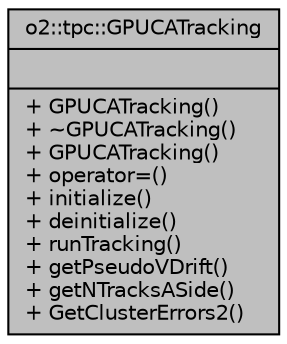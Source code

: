 digraph "o2::tpc::GPUCATracking"
{
 // INTERACTIVE_SVG=YES
  bgcolor="transparent";
  edge [fontname="Helvetica",fontsize="10",labelfontname="Helvetica",labelfontsize="10"];
  node [fontname="Helvetica",fontsize="10",shape=record];
  Node1 [label="{o2::tpc::GPUCATracking\n||+ GPUCATracking()\l+ ~GPUCATracking()\l+ GPUCATracking()\l+ operator=()\l+ initialize()\l+ deinitialize()\l+ runTracking()\l+ getPseudoVDrift()\l+ getNTracksASide()\l+ GetClusterErrors2()\l}",height=0.2,width=0.4,color="black", fillcolor="grey75", style="filled", fontcolor="black"];
}
